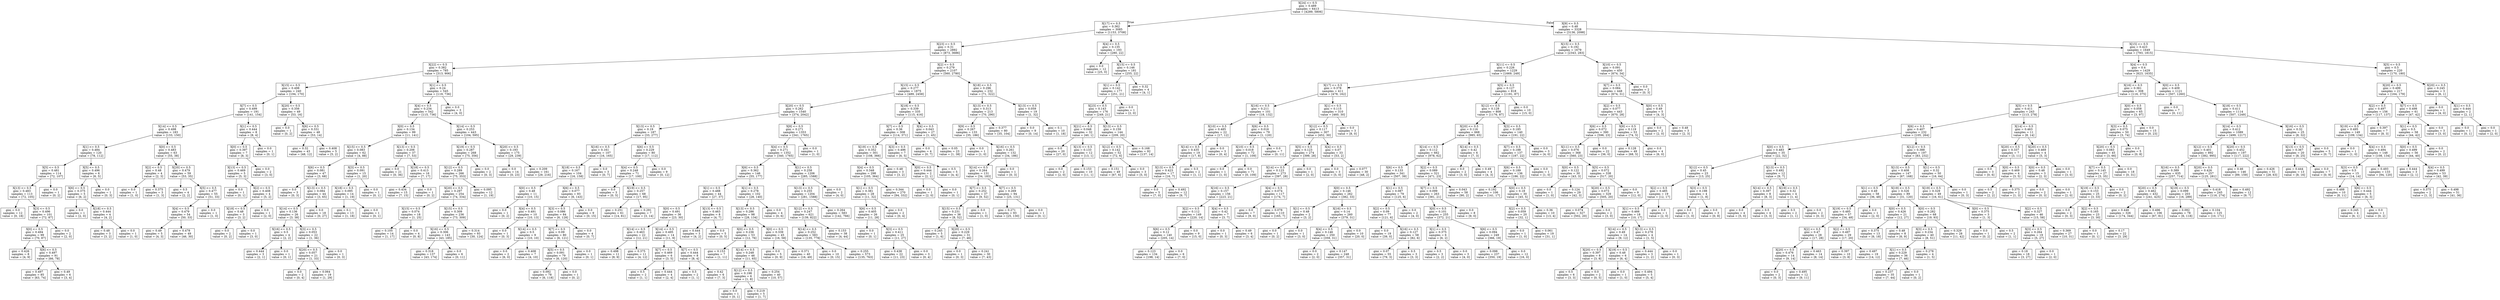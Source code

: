digraph Tree {
node [shape=box] ;
0 [label="X[24] <= 0.5\ngini = 0.489\nsamples = 6413\nvalue = [4289, 5806]"] ;
1 [label="X[17] <= 0.5\ngini = 0.362\nsamples = 3085\nvalue = [1153, 3708]"] ;
0 -> 1 [labeldistance=2.5, labelangle=45, headlabel="True"] ;
2 [label="X[23] <= 0.5\ngini = 0.31\nsamples = 2892\nvalue = [873, 3686]"] ;
1 -> 2 ;
3 [label="X[22] <= 0.5\ngini = 0.382\nsamples = 785\nvalue = [313, 906]"] ;
2 -> 3 ;
4 [label="X[15] <= 0.5\ngini = 0.498\nsamples = 240\nvalue = [194, 170]"] ;
3 -> 4 ;
5 [label="X[7] <= 0.5\ngini = 0.499\nsamples = 191\nvalue = [141, 154]"] ;
4 -> 5 ;
6 [label="X[14] <= 0.5\ngini = 0.498\nsamples = 183\nvalue = [133, 150]"] ;
5 -> 6 ;
7 [label="X[1] <= 0.5\ngini = 0.484\nsamples = 120\nvalue = [78, 112]"] ;
6 -> 7 ;
8 [label="X[5] <= 0.5\ngini = 0.481\nsamples = 114\nvalue = [72, 107]"] ;
7 -> 8 ;
9 [label="X[13] <= 0.5\ngini = 0.483\nsamples = 113\nvalue = [72, 105]"] ;
8 -> 9 ;
10 [label="gini = 0.0\nsamples = 12\nvalue = [0, 18]"] ;
9 -> 10 ;
11 [label="X[3] <= 0.5\ngini = 0.496\nsamples = 101\nvalue = [72, 87]"] ;
9 -> 11 ;
12 [label="X[0] <= 0.5\ngini = 0.494\nsamples = 99\nvalue = [70, 87]"] ;
11 -> 12 ;
13 [label="gini = 0.426\nsamples = 8\nvalue = [4, 9]"] ;
12 -> 13 ;
14 [label="X[6] <= 0.5\ngini = 0.497\nsamples = 91\nvalue = [66, 78]"] ;
12 -> 14 ;
15 [label="gini = 0.497\nsamples = 85\nvalue = [63, 74]"] ;
14 -> 15 ;
16 [label="gini = 0.49\nsamples = 6\nvalue = [3, 4]"] ;
14 -> 16 ;
17 [label="gini = 0.0\nsamples = 2\nvalue = [2, 0]"] ;
11 -> 17 ;
18 [label="gini = 0.0\nsamples = 1\nvalue = [0, 2]"] ;
8 -> 18 ;
19 [label="X[5] <= 0.5\ngini = 0.496\nsamples = 6\nvalue = [6, 5]"] ;
7 -> 19 ;
20 [label="X[6] <= 0.5\ngini = 0.375\nsamples = 5\nvalue = [6, 2]"] ;
19 -> 20 ;
21 [label="gini = 0.0\nsamples = 1\nvalue = [2, 0]"] ;
20 -> 21 ;
22 [label="X[18] <= 0.5\ngini = 0.444\nsamples = 4\nvalue = [4, 2]"] ;
20 -> 22 ;
23 [label="gini = 0.48\nsamples = 3\nvalue = [3, 2]"] ;
22 -> 23 ;
24 [label="gini = 0.0\nsamples = 1\nvalue = [1, 0]"] ;
22 -> 24 ;
25 [label="gini = 0.0\nsamples = 1\nvalue = [0, 3]"] ;
19 -> 25 ;
26 [label="X[0] <= 0.5\ngini = 0.483\nsamples = 63\nvalue = [55, 38]"] ;
6 -> 26 ;
27 [label="X[2] <= 0.5\ngini = 0.48\nsamples = 4\nvalue = [2, 3]"] ;
26 -> 27 ;
28 [label="gini = 0.0\nsamples = 1\nvalue = [1, 0]"] ;
27 -> 28 ;
29 [label="gini = 0.375\nsamples = 3\nvalue = [1, 3]"] ;
27 -> 29 ;
30 [label="X[20] <= 0.5\ngini = 0.479\nsamples = 59\nvalue = [53, 35]"] ;
26 -> 30 ;
31 [label="gini = 0.5\nsamples = 4\nvalue = [2, 2]"] ;
30 -> 31 ;
32 [label="X[5] <= 0.5\ngini = 0.477\nsamples = 55\nvalue = [51, 33]"] ;
30 -> 32 ;
33 [label="X[4] <= 0.5\ngini = 0.479\nsamples = 54\nvalue = [50, 33]"] ;
32 -> 33 ;
34 [label="gini = 0.49\nsamples = 5\nvalue = [4, 3]"] ;
33 -> 34 ;
35 [label="gini = 0.478\nsamples = 49\nvalue = [46, 30]"] ;
33 -> 35 ;
36 [label="gini = 0.0\nsamples = 1\nvalue = [1, 0]"] ;
32 -> 36 ;
37 [label="X[1] <= 0.5\ngini = 0.444\nsamples = 8\nvalue = [8, 4]"] ;
5 -> 37 ;
38 [label="X[0] <= 0.5\ngini = 0.397\nsamples = 7\nvalue = [8, 3]"] ;
37 -> 38 ;
39 [label="X[13] <= 0.5\ngini = 0.469\nsamples = 5\nvalue = [5, 3]"] ;
38 -> 39 ;
40 [label="gini = 0.0\nsamples = 1\nvalue = [0, 1]"] ;
39 -> 40 ;
41 [label="X[2] <= 0.5\ngini = 0.408\nsamples = 4\nvalue = [5, 2]"] ;
39 -> 41 ;
42 [label="X[18] <= 0.5\ngini = 0.48\nsamples = 3\nvalue = [3, 2]"] ;
41 -> 42 ;
43 [label="gini = 0.0\nsamples = 2\nvalue = [0, 2]"] ;
42 -> 43 ;
44 [label="gini = 0.0\nsamples = 1\nvalue = [3, 0]"] ;
42 -> 44 ;
45 [label="gini = 0.0\nsamples = 1\nvalue = [2, 0]"] ;
41 -> 45 ;
46 [label="gini = 0.0\nsamples = 2\nvalue = [3, 0]"] ;
38 -> 46 ;
47 [label="gini = 0.0\nsamples = 1\nvalue = [0, 1]"] ;
37 -> 47 ;
48 [label="X[20] <= 0.5\ngini = 0.356\nsamples = 49\nvalue = [53, 16]"] ;
4 -> 48 ;
49 [label="gini = 0.0\nsamples = 1\nvalue = [0, 2]"] ;
48 -> 49 ;
50 [label="X[6] <= 0.5\ngini = 0.331\nsamples = 48\nvalue = [53, 14]"] ;
48 -> 50 ;
51 [label="gini = 0.32\nsamples = 43\nvalue = [48, 12]"] ;
50 -> 51 ;
52 [label="gini = 0.408\nsamples = 5\nvalue = [5, 2]"] ;
50 -> 52 ;
53 [label="X[1] <= 0.5\ngini = 0.24\nsamples = 545\nvalue = [119, 736]"] ;
3 -> 53 ;
54 [label="X[4] <= 0.5\ngini = 0.234\nsamples = 542\nvalue = [115, 736]"] ;
53 -> 54 ;
55 [label="X[0] <= 0.5\ngini = 0.134\nsamples = 99\nvalue = [11, 141]"] ;
54 -> 55 ;
56 [label="X[15] <= 0.5\ngini = 0.083\nsamples = 62\nvalue = [4, 88]"] ;
55 -> 56 ;
57 [label="X[6] <= 0.5\ngini = 0.081\nsamples = 47\nvalue = [3, 68]"] ;
56 -> 57 ;
58 [label="gini = 0.0\nsamples = 3\nvalue = [0, 3]"] ;
57 -> 58 ;
59 [label="X[13] <= 0.5\ngini = 0.084\nsamples = 44\nvalue = [3, 65]"] ;
57 -> 59 ;
60 [label="X[14] <= 0.5\ngini = 0.136\nsamples = 26\nvalue = [3, 38]"] ;
59 -> 60 ;
61 [label="X[16] <= 0.5\ngini = 0.5\nsamples = 4\nvalue = [2, 2]"] ;
60 -> 61 ;
62 [label="gini = 0.444\nsamples = 3\nvalue = [2, 1]"] ;
61 -> 62 ;
63 [label="gini = 0.0\nsamples = 1\nvalue = [0, 1]"] ;
61 -> 63 ;
64 [label="X[3] <= 0.5\ngini = 0.053\nsamples = 22\nvalue = [1, 36]"] ;
60 -> 64 ;
65 [label="X[20] <= 0.5\ngini = 0.057\nsamples = 21\nvalue = [1, 33]"] ;
64 -> 65 ;
66 [label="gini = 0.0\nsamples = 2\nvalue = [0, 4]"] ;
65 -> 66 ;
67 [label="gini = 0.064\nsamples = 19\nvalue = [1, 29]"] ;
65 -> 67 ;
68 [label="gini = 0.0\nsamples = 1\nvalue = [0, 3]"] ;
64 -> 68 ;
69 [label="gini = 0.0\nsamples = 18\nvalue = [0, 27]"] ;
59 -> 69 ;
70 [label="X[3] <= 0.5\ngini = 0.091\nsamples = 15\nvalue = [1, 20]"] ;
56 -> 70 ;
71 [label="X[18] <= 0.5\ngini = 0.095\nsamples = 14\nvalue = [1, 19]"] ;
70 -> 71 ;
72 [label="gini = 0.1\nsamples = 13\nvalue = [1, 18]"] ;
71 -> 72 ;
73 [label="gini = 0.0\nsamples = 1\nvalue = [0, 1]"] ;
71 -> 73 ;
74 [label="gini = 0.0\nsamples = 1\nvalue = [0, 1]"] ;
70 -> 74 ;
75 [label="X[13] <= 0.5\ngini = 0.206\nsamples = 37\nvalue = [7, 53]"] ;
55 -> 75 ;
76 [label="gini = 0.0\nsamples = 21\nvalue = [0, 36]"] ;
75 -> 76 ;
77 [label="X[18] <= 0.5\ngini = 0.413\nsamples = 16\nvalue = [7, 17]"] ;
75 -> 77 ;
78 [label="gini = 0.434\nsamples = 15\nvalue = [7, 15]"] ;
77 -> 78 ;
79 [label="gini = 0.0\nsamples = 1\nvalue = [0, 2]"] ;
77 -> 79 ;
80 [label="X[14] <= 0.5\ngini = 0.253\nsamples = 443\nvalue = [104, 595]"] ;
54 -> 80 ;
81 [label="X[19] <= 0.5\ngini = 0.287\nsamples = 268\nvalue = [75, 356]"] ;
80 -> 81 ;
82 [label="X[12] <= 0.5\ngini = 0.289\nsamples = 266\nvalue = [75, 353]"] ;
81 -> 82 ;
83 [label="X[20] <= 0.5\ngini = 0.297\nsamples = 254\nvalue = [74, 334]"] ;
82 -> 83 ;
84 [label="X[15] <= 0.5\ngini = 0.074\nsamples = 18\nvalue = [1, 25]"] ;
83 -> 84 ;
85 [label="gini = 0.105\nsamples = 14\nvalue = [1, 17]"] ;
84 -> 85 ;
86 [label="gini = 0.0\nsamples = 4\nvalue = [0, 8]"] ;
84 -> 86 ;
87 [label="X[15] <= 0.5\ngini = 0.309\nsamples = 236\nvalue = [73, 309]"] ;
83 -> 87 ;
88 [label="X[16] <= 0.5\ngini = 0.306\nsamples = 143\nvalue = [43, 185]"] ;
87 -> 88 ;
89 [label="gini = 0.318\nsamples = 137\nvalue = [43, 174]"] ;
88 -> 89 ;
90 [label="gini = 0.0\nsamples = 6\nvalue = [0, 11]"] ;
88 -> 90 ;
91 [label="gini = 0.314\nsamples = 93\nvalue = [30, 124]"] ;
87 -> 91 ;
92 [label="gini = 0.095\nsamples = 12\nvalue = [1, 19]"] ;
82 -> 92 ;
93 [label="gini = 0.0\nsamples = 2\nvalue = [0, 3]"] ;
81 -> 93 ;
94 [label="X[20] <= 0.5\ngini = 0.193\nsamples = 175\nvalue = [29, 239]"] ;
80 -> 94 ;
95 [label="gini = 0.0\nsamples = 14\nvalue = [0, 23]"] ;
94 -> 95 ;
96 [label="gini = 0.209\nsamples = 161\nvalue = [29, 216]"] ;
94 -> 96 ;
97 [label="gini = 0.0\nsamples = 3\nvalue = [4, 0]"] ;
53 -> 97 ;
98 [label="X[2] <= 0.5\ngini = 0.279\nsamples = 2107\nvalue = [560, 2780]"] ;
2 -> 98 ;
99 [label="X[15] <= 0.5\ngini = 0.277\nsamples = 1875\nvalue = [489, 2458]"] ;
98 -> 99 ;
100 [label="X[20] <= 0.5\ngini = 0.262\nsamples = 1540\nvalue = [374, 2042]"] ;
99 -> 100 ;
101 [label="X[13] <= 0.5\ngini = 0.19\nsamples = 187\nvalue = [33, 277]"] ;
100 -> 101 ;
102 [label="X[16] <= 0.5\ngini = 0.161\nsamples = 107\nvalue = [16, 165]"] ;
101 -> 102 ;
103 [label="X[18] <= 0.5\ngini = 0.167\nsamples = 104\nvalue = [16, 158]"] ;
102 -> 103 ;
104 [label="X[0] <= 0.5\ngini = 0.48\nsamples = 11\nvalue = [10, 15]"] ;
103 -> 104 ;
105 [label="gini = 0.0\nsamples = 1\nvalue = [0, 2]"] ;
104 -> 105 ;
106 [label="X[4] <= 0.5\ngini = 0.491\nsamples = 10\nvalue = [10, 13]"] ;
104 -> 106 ;
107 [label="gini = 0.0\nsamples = 1\nvalue = [0, 3]"] ;
106 -> 107 ;
108 [label="X[14] <= 0.5\ngini = 0.5\nsamples = 9\nvalue = [10, 10]"] ;
106 -> 108 ;
109 [label="gini = 0.0\nsamples = 2\nvalue = [6, 0]"] ;
108 -> 109 ;
110 [label="gini = 0.408\nsamples = 7\nvalue = [4, 10]"] ;
108 -> 110 ;
111 [label="X[6] <= 0.5\ngini = 0.077\nsamples = 93\nvalue = [6, 143]"] ;
103 -> 111 ;
112 [label="X[3] <= 0.5\ngini = 0.086\nsamples = 84\nvalue = [6, 128]"] ;
111 -> 112 ;
113 [label="X[7] <= 0.5\ngini = 0.09\nsamples = 80\nvalue = [6, 121]"] ;
112 -> 113 ;
114 [label="X[5] <= 0.5\ngini = 0.091\nsamples = 79\nvalue = [6, 120]"] ;
113 -> 114 ;
115 [label="gini = 0.092\nsamples = 78\nvalue = [6, 118]"] ;
114 -> 115 ;
116 [label="gini = 0.0\nsamples = 1\nvalue = [0, 2]"] ;
114 -> 116 ;
117 [label="gini = 0.0\nsamples = 1\nvalue = [0, 1]"] ;
113 -> 117 ;
118 [label="gini = 0.0\nsamples = 4\nvalue = [0, 7]"] ;
112 -> 118 ;
119 [label="gini = 0.0\nsamples = 9\nvalue = [0, 15]"] ;
111 -> 119 ;
120 [label="gini = 0.0\nsamples = 3\nvalue = [0, 7]"] ;
102 -> 120 ;
121 [label="X[6] <= 0.5\ngini = 0.229\nsamples = 80\nvalue = [17, 112]"] ;
101 -> 121 ;
122 [label="X[4] <= 0.5\ngini = 0.248\nsamples = 71\nvalue = [17, 100]"] ;
121 -> 122 ;
123 [label="gini = 0.0\nsamples = 3\nvalue = [0, 5]"] ;
122 -> 123 ;
124 [label="X[19] <= 0.5\ngini = 0.257\nsamples = 68\nvalue = [17, 95]"] ;
122 -> 124 ;
125 [label="gini = 0.251\nsamples = 61\nvalue = [14, 81]"] ;
124 -> 125 ;
126 [label="gini = 0.291\nsamples = 7\nvalue = [3, 14]"] ;
124 -> 126 ;
127 [label="gini = 0.0\nsamples = 9\nvalue = [0, 12]"] ;
121 -> 127 ;
128 [label="X[8] <= 0.5\ngini = 0.271\nsamples = 1353\nvalue = [341, 1765]"] ;
100 -> 128 ;
129 [label="X[4] <= 0.5\ngini = 0.271\nsamples = 1352\nvalue = [340, 1765]"] ;
128 -> 129 ;
130 [label="X[6] <= 0.5\ngini = 0.362\nsamples = 146\nvalue = [55, 177]"] ;
129 -> 130 ;
131 [label="X[1] <= 0.5\ngini = 0.488\nsamples = 44\nvalue = [27, 37]"] ;
130 -> 131 ;
132 [label="X[0] <= 0.5\ngini = 0.491\nsamples = 36\nvalue = [23, 30]"] ;
131 -> 132 ;
133 [label="X[14] <= 0.5\ngini = 0.463\nsamples = 22\nvalue = [12, 21]"] ;
132 -> 133 ;
134 [label="gini = 0.498\nsamples = 11\nvalue = [8, 9]"] ;
133 -> 134 ;
135 [label="gini = 0.375\nsamples = 11\nvalue = [4, 12]"] ;
133 -> 135 ;
136 [label="X[14] <= 0.5\ngini = 0.495\nsamples = 14\nvalue = [11, 9]"] ;
132 -> 136 ;
137 [label="X[7] <= 0.5\ngini = 0.469\nsamples = 6\nvalue = [3, 5]"] ;
136 -> 137 ;
138 [label="gini = 0.5\nsamples = 2\nvalue = [1, 1]"] ;
137 -> 138 ;
139 [label="gini = 0.444\nsamples = 4\nvalue = [2, 4]"] ;
137 -> 139 ;
140 [label="X[7] <= 0.5\ngini = 0.444\nsamples = 8\nvalue = [8, 4]"] ;
136 -> 140 ;
141 [label="gini = 0.5\nsamples = 2\nvalue = [1, 1]"] ;
140 -> 141 ;
142 [label="gini = 0.42\nsamples = 6\nvalue = [7, 3]"] ;
140 -> 142 ;
143 [label="X[13] <= 0.5\ngini = 0.463\nsamples = 8\nvalue = [4, 7]"] ;
131 -> 143 ;
144 [label="gini = 0.444\nsamples = 3\nvalue = [4, 2]"] ;
143 -> 144 ;
145 [label="gini = 0.0\nsamples = 5\nvalue = [0, 5]"] ;
143 -> 145 ;
146 [label="X[1] <= 0.5\ngini = 0.278\nsamples = 102\nvalue = [28, 140]"] ;
130 -> 146 ;
147 [label="X[13] <= 0.5\ngini = 0.286\nsamples = 98\nvalue = [28, 134]"] ;
146 -> 147 ;
148 [label="X[0] <= 0.5\ngini = 0.236\nsamples = 53\nvalue = [12, 76]"] ;
147 -> 148 ;
149 [label="gini = 0.153\nsamples = 7\nvalue = [1, 11]"] ;
148 -> 149 ;
150 [label="X[14] <= 0.5\ngini = 0.248\nsamples = 46\nvalue = [11, 65]"] ;
148 -> 150 ;
151 [label="X[12] <= 0.5\ngini = 0.198\nsamples = 6\nvalue = [1, 8]"] ;
150 -> 151 ;
152 [label="gini = 0.0\nsamples = 1\nvalue = [0, 1]"] ;
151 -> 152 ;
153 [label="gini = 0.219\nsamples = 5\nvalue = [1, 7]"] ;
151 -> 153 ;
154 [label="gini = 0.254\nsamples = 40\nvalue = [10, 57]"] ;
150 -> 154 ;
155 [label="X[0] <= 0.5\ngini = 0.339\nsamples = 45\nvalue = [16, 58]"] ;
147 -> 155 ;
156 [label="gini = 0.0\nsamples = 5\nvalue = [0, 9]"] ;
155 -> 156 ;
157 [label="gini = 0.371\nsamples = 40\nvalue = [16, 49]"] ;
155 -> 157 ;
158 [label="gini = 0.0\nsamples = 4\nvalue = [0, 6]"] ;
146 -> 158 ;
159 [label="X[1] <= 0.5\ngini = 0.258\nsamples = 1206\nvalue = [285, 1588]"] ;
129 -> 159 ;
160 [label="X[13] <= 0.5\ngini = 0.255\nsamples = 1204\nvalue = [281, 1588]"] ;
159 -> 160 ;
161 [label="X[12] <= 0.5\ngini = 0.247\nsamples = 621\nvalue = [139, 822]"] ;
160 -> 161 ;
162 [label="X[14] <= 0.5\ngini = 0.252\nsamples = 583\nvalue = [135, 778]"] ;
161 -> 162 ;
163 [label="gini = 0.0\nsamples = 10\nvalue = [0, 15]"] ;
162 -> 163 ;
164 [label="gini = 0.255\nsamples = 573\nvalue = [135, 763]"] ;
162 -> 164 ;
165 [label="gini = 0.153\nsamples = 38\nvalue = [4, 44]"] ;
161 -> 165 ;
166 [label="gini = 0.264\nsamples = 583\nvalue = [142, 766]"] ;
160 -> 166 ;
167 [label="gini = 0.0\nsamples = 2\nvalue = [4, 0]"] ;
159 -> 167 ;
168 [label="gini = 0.0\nsamples = 1\nvalue = [1, 0]"] ;
128 -> 168 ;
169 [label="X[18] <= 0.5\ngini = 0.339\nsamples = 335\nvalue = [115, 416]"] ;
99 -> 169 ;
170 [label="X[7] <= 0.5\ngini = 0.36\nsamples = 308\nvalue = [114, 371]"] ;
169 -> 170 ;
171 [label="X[19] <= 0.5\ngini = 0.352\nsamples = 301\nvalue = [108, 366]"] ;
170 -> 171 ;
172 [label="X[4] <= 0.5\ngini = 0.348\nsamples = 298\nvalue = [105, 364]"] ;
171 -> 172 ;
173 [label="X[1] <= 0.5\ngini = 0.381\nsamples = 28\nvalue = [11, 32]"] ;
172 -> 173 ;
174 [label="X[6] <= 0.5\ngini = 0.405\nsamples = 26\nvalue = [11, 28]"] ;
173 -> 174 ;
175 [label="gini = 0.0\nsamples = 1\nvalue = [0, 1]"] ;
174 -> 175 ;
176 [label="X[3] <= 0.5\ngini = 0.411\nsamples = 25\nvalue = [11, 27]"] ;
174 -> 176 ;
177 [label="gini = 0.438\nsamples = 22\nvalue = [11, 23]"] ;
176 -> 177 ;
178 [label="gini = 0.0\nsamples = 3\nvalue = [0, 4]"] ;
176 -> 178 ;
179 [label="gini = 0.0\nsamples = 2\nvalue = [0, 4]"] ;
173 -> 179 ;
180 [label="gini = 0.344\nsamples = 270\nvalue = [94, 332]"] ;
172 -> 180 ;
181 [label="gini = 0.48\nsamples = 3\nvalue = [3, 2]"] ;
171 -> 181 ;
182 [label="X[3] <= 0.5\ngini = 0.496\nsamples = 7\nvalue = [6, 5]"] ;
170 -> 182 ;
183 [label="X[0] <= 0.5\ngini = 0.444\nsamples = 2\nvalue = [2, 1]"] ;
182 -> 183 ;
184 [label="gini = 0.0\nsamples = 1\nvalue = [2, 0]"] ;
183 -> 184 ;
185 [label="gini = 0.0\nsamples = 1\nvalue = [0, 1]"] ;
183 -> 185 ;
186 [label="gini = 0.5\nsamples = 5\nvalue = [4, 4]"] ;
182 -> 186 ;
187 [label="X[4] <= 0.5\ngini = 0.043\nsamples = 27\nvalue = [1, 45]"] ;
169 -> 187 ;
188 [label="gini = 0.0\nsamples = 4\nvalue = [0, 7]"] ;
187 -> 188 ;
189 [label="gini = 0.05\nsamples = 23\nvalue = [1, 38]"] ;
187 -> 189 ;
190 [label="X[18] <= 0.5\ngini = 0.296\nsamples = 232\nvalue = [71, 322]"] ;
98 -> 190 ;
191 [label="X[13] <= 0.5\ngini = 0.313\nsamples = 213\nvalue = [70, 290]"] ;
190 -> 191 ;
192 [label="X[9] <= 0.5\ngini = 0.267\nsamples = 133\nvalue = [35, 186]"] ;
191 -> 192 ;
193 [label="gini = 0.0\nsamples = 1\nvalue = [1, 0]"] ;
192 -> 193 ;
194 [label="X[16] <= 0.5\ngini = 0.261\nsamples = 132\nvalue = [34, 186]"] ;
192 -> 194 ;
195 [label="X[14] <= 0.5\ngini = 0.264\nsamples = 131\nvalue = [34, 183]"] ;
194 -> 195 ;
196 [label="X[7] <= 0.5\ngini = 0.252\nsamples = 37\nvalue = [9, 52]"] ;
195 -> 196 ;
197 [label="X[15] <= 0.5\ngini = 0.231\nsamples = 36\nvalue = [8, 52]"] ;
196 -> 197 ;
198 [label="gini = 0.245\nsamples = 5\nvalue = [1, 6]"] ;
197 -> 198 ;
199 [label="X[20] <= 0.5\ngini = 0.229\nsamples = 31\nvalue = [7, 46]"] ;
197 -> 199 ;
200 [label="gini = 0.0\nsamples = 1\nvalue = [0, 3]"] ;
199 -> 200 ;
201 [label="gini = 0.241\nsamples = 30\nvalue = [7, 43]"] ;
199 -> 201 ;
202 [label="gini = 0.0\nsamples = 1\nvalue = [1, 0]"] ;
196 -> 202 ;
203 [label="X[7] <= 0.5\ngini = 0.269\nsamples = 94\nvalue = [25, 131]"] ;
195 -> 203 ;
204 [label="gini = 0.271\nsamples = 93\nvalue = [25, 130]"] ;
203 -> 204 ;
205 [label="gini = 0.0\nsamples = 1\nvalue = [0, 1]"] ;
203 -> 205 ;
206 [label="gini = 0.0\nsamples = 1\nvalue = [0, 3]"] ;
194 -> 206 ;
207 [label="gini = 0.377\nsamples = 80\nvalue = [35, 104]"] ;
191 -> 207 ;
208 [label="X[13] <= 0.5\ngini = 0.059\nsamples = 19\nvalue = [1, 32]"] ;
190 -> 208 ;
209 [label="gini = 0.0\nsamples = 9\nvalue = [0, 14]"] ;
208 -> 209 ;
210 [label="gini = 0.1\nsamples = 10\nvalue = [1, 18]"] ;
208 -> 210 ;
211 [label="X[4] <= 0.5\ngini = 0.135\nsamples = 193\nvalue = [280, 22]"] ;
1 -> 211 ;
212 [label="gini = 0.0\nsamples = 12\nvalue = [25, 0]"] ;
211 -> 212 ;
213 [label="X[15] <= 0.5\ngini = 0.146\nsamples = 181\nvalue = [255, 22]"] ;
211 -> 213 ;
214 [label="X[1] <= 0.5\ngini = 0.142\nsamples = 177\nvalue = [251, 21]"] ;
213 -> 214 ;
215 [label="X[23] <= 0.5\ngini = 0.143\nsamples = 176\nvalue = [249, 21]"] ;
214 -> 215 ;
216 [label="X[21] <= 0.5\ngini = 0.048\nsamples = 32\nvalue = [40, 1]"] ;
215 -> 216 ;
217 [label="gini = 0.0\nsamples = 20\nvalue = [27, 0]"] ;
216 -> 217 ;
218 [label="X[13] <= 0.5\ngini = 0.133\nsamples = 12\nvalue = [13, 1]"] ;
216 -> 218 ;
219 [label="gini = 0.0\nsamples = 2\nvalue = [2, 0]"] ;
218 -> 219 ;
220 [label="gini = 0.153\nsamples = 10\nvalue = [11, 1]"] ;
218 -> 220 ;
221 [label="X[13] <= 0.5\ngini = 0.159\nsamples = 144\nvalue = [209, 20]"] ;
215 -> 221 ;
222 [label="X[12] <= 0.5\ngini = 0.142\nsamples = 52\nvalue = [72, 6]"] ;
221 -> 222 ;
223 [label="gini = 0.151\nsamples = 49\nvalue = [67, 6]"] ;
222 -> 223 ;
224 [label="gini = 0.0\nsamples = 3\nvalue = [5, 0]"] ;
222 -> 224 ;
225 [label="gini = 0.168\nsamples = 92\nvalue = [137, 14]"] ;
221 -> 225 ;
226 [label="gini = 0.0\nsamples = 1\nvalue = [2, 0]"] ;
214 -> 226 ;
227 [label="gini = 0.32\nsamples = 4\nvalue = [4, 1]"] ;
213 -> 227 ;
228 [label="X[9] <= 0.5\ngini = 0.48\nsamples = 3328\nvalue = [3136, 2098]"] ;
0 -> 228 [labeldistance=2.5, labelangle=-45, headlabel="False"] ;
229 [label="X[15] <= 0.5\ngini = 0.192\nsamples = 1679\nvalue = [2343, 283]"] ;
228 -> 229 ;
230 [label="X[11] <= 0.5\ngini = 0.226\nsamples = 1229\nvalue = [1669, 249]"] ;
229 -> 230 ;
231 [label="X[17] <= 0.5\ngini = 0.378\nsamples = 411\nvalue = [478, 162]"] ;
230 -> 231 ;
232 [label="X[16] <= 0.5\ngini = 0.211\nsamples = 101\nvalue = [18, 132]"] ;
231 -> 232 ;
233 [label="X[10] <= 0.5\ngini = 0.485\nsamples = 22\nvalue = [17, 12]"] ;
232 -> 233 ;
234 [label="X[14] <= 0.5\ngini = 0.435\nsamples = 19\nvalue = [17, 8]"] ;
233 -> 234 ;
235 [label="X[13] <= 0.5\ngini = 0.423\nsamples = 17\nvalue = [16, 7]"] ;
234 -> 235 ;
236 [label="gini = 0.0\nsamples = 5\nvalue = [7, 0]"] ;
235 -> 236 ;
237 [label="gini = 0.492\nsamples = 12\nvalue = [9, 7]"] ;
235 -> 237 ;
238 [label="gini = 0.5\nsamples = 2\nvalue = [1, 1]"] ;
234 -> 238 ;
239 [label="gini = 0.0\nsamples = 3\nvalue = [0, 4]"] ;
233 -> 239 ;
240 [label="X[6] <= 0.5\ngini = 0.016\nsamples = 79\nvalue = [1, 120]"] ;
232 -> 240 ;
241 [label="X[10] <= 0.5\ngini = 0.018\nsamples = 72\nvalue = [1, 109]"] ;
240 -> 241 ;
242 [label="gini = 0.0\nsamples = 1\nvalue = [1, 0]"] ;
241 -> 242 ;
243 [label="gini = 0.0\nsamples = 71\nvalue = [0, 109]"] ;
241 -> 243 ;
244 [label="gini = 0.0\nsamples = 7\nvalue = [0, 11]"] ;
240 -> 244 ;
245 [label="X[1] <= 0.5\ngini = 0.115\nsamples = 310\nvalue = [460, 30]"] ;
231 -> 245 ;
246 [label="X[12] <= 0.5\ngini = 0.117\nsamples = 307\nvalue = [452, 30]"] ;
245 -> 246 ;
247 [label="X[5] <= 0.5\ngini = 0.123\nsamples = 274\nvalue = [399, 28]"] ;
246 -> 247 ;
248 [label="X[14] <= 0.5\ngini = 0.123\nsamples = 273\nvalue = [397, 28]"] ;
247 -> 248 ;
249 [label="X[16] <= 0.5\ngini = 0.157\nsamples = 156\nvalue = [223, 21]"] ;
248 -> 249 ;
250 [label="X[2] <= 0.5\ngini = 0.112\nsamples = 149\nvalue = [220, 14]"] ;
249 -> 250 ;
251 [label="X[6] <= 0.5\ngini = 0.12\nsamples = 140\nvalue = [205, 14]"] ;
250 -> 251 ;
252 [label="gini = 0.123\nsamples = 134\nvalue = [198, 14]"] ;
251 -> 252 ;
253 [label="gini = 0.0\nsamples = 6\nvalue = [7, 0]"] ;
251 -> 253 ;
254 [label="gini = 0.0\nsamples = 9\nvalue = [15, 0]"] ;
250 -> 254 ;
255 [label="X[4] <= 0.5\ngini = 0.42\nsamples = 7\nvalue = [3, 7]"] ;
249 -> 255 ;
256 [label="gini = 0.0\nsamples = 1\nvalue = [0, 3]"] ;
255 -> 256 ;
257 [label="gini = 0.49\nsamples = 6\nvalue = [3, 4]"] ;
255 -> 257 ;
258 [label="X[4] <= 0.5\ngini = 0.074\nsamples = 117\nvalue = [174, 7]"] ;
248 -> 258 ;
259 [label="gini = 0.0\nsamples = 7\nvalue = [9, 0]"] ;
258 -> 259 ;
260 [label="gini = 0.078\nsamples = 110\nvalue = [165, 7]"] ;
258 -> 260 ;
261 [label="gini = 0.0\nsamples = 1\nvalue = [2, 0]"] ;
247 -> 261 ;
262 [label="X[4] <= 0.5\ngini = 0.07\nsamples = 33\nvalue = [53, 2]"] ;
246 -> 262 ;
263 [label="gini = 0.0\nsamples = 3\nvalue = [5, 0]"] ;
262 -> 263 ;
264 [label="gini = 0.077\nsamples = 30\nvalue = [48, 2]"] ;
262 -> 264 ;
265 [label="gini = 0.0\nsamples = 3\nvalue = [8, 0]"] ;
245 -> 265 ;
266 [label="X[5] <= 0.5\ngini = 0.127\nsamples = 818\nvalue = [1191, 87]"] ;
230 -> 266 ;
267 [label="X[12] <= 0.5\ngini = 0.128\nsamples = 808\nvalue = [1176, 87]"] ;
266 -> 267 ;
268 [label="X[20] <= 0.5\ngini = 0.116\nsamples = 668\nvalue = [985, 65]"] ;
267 -> 268 ;
269 [label="X[14] <= 0.5\ngini = 0.112\nsamples = 662\nvalue = [978, 62]"] ;
268 -> 269 ;
270 [label="X[6] <= 0.5\ngini = 0.133\nsamples = 341\nvalue = [507, 39]"] ;
269 -> 270 ;
271 [label="X[0] <= 0.5\ngini = 0.146\nsamples = 262\nvalue = [382, 33]"] ;
270 -> 271 ;
272 [label="X[1] <= 0.5\ngini = 0.48\nsamples = 2\nvalue = [3, 2]"] ;
271 -> 272 ;
273 [label="gini = 0.0\nsamples = 1\nvalue = [0, 2]"] ;
272 -> 273 ;
274 [label="gini = 0.0\nsamples = 1\nvalue = [3, 0]"] ;
272 -> 274 ;
275 [label="X[16] <= 0.5\ngini = 0.14\nsamples = 260\nvalue = [379, 31]"] ;
271 -> 275 ;
276 [label="X[4] <= 0.5\ngini = 0.146\nsamples = 250\nvalue = [359, 31]"] ;
275 -> 276 ;
277 [label="gini = 0.0\nsamples = 2\nvalue = [2, 0]"] ;
276 -> 277 ;
278 [label="gini = 0.147\nsamples = 248\nvalue = [357, 31]"] ;
276 -> 278 ;
279 [label="gini = 0.0\nsamples = 10\nvalue = [20, 0]"] ;
275 -> 279 ;
280 [label="X[1] <= 0.5\ngini = 0.087\nsamples = 79\nvalue = [125, 6]"] ;
270 -> 280 ;
281 [label="X[2] <= 0.5\ngini = 0.09\nsamples = 77\nvalue = [121, 6]"] ;
280 -> 281 ;
282 [label="gini = 0.0\nsamples = 19\nvalue = [39, 0]"] ;
281 -> 282 ;
283 [label="X[16] <= 0.5\ngini = 0.127\nsamples = 58\nvalue = [82, 6]"] ;
281 -> 283 ;
284 [label="gini = 0.07\nsamples = 55\nvalue = [79, 3]"] ;
283 -> 284 ;
285 [label="gini = 0.5\nsamples = 3\nvalue = [3, 3]"] ;
283 -> 285 ;
286 [label="gini = 0.0\nsamples = 2\nvalue = [4, 0]"] ;
280 -> 286 ;
287 [label="X[2] <= 0.5\ngini = 0.089\nsamples = 321\nvalue = [471, 23]"] ;
269 -> 287 ;
288 [label="X[7] <= 0.5\ngini = 0.099\nsamples = 263\nvalue = [381, 21]"] ;
287 -> 288 ;
289 [label="X[0] <= 0.5\ngini = 0.101\nsamples = 255\nvalue = [372, 21]"] ;
288 -> 289 ;
290 [label="X[1] <= 0.5\ngini = 0.375\nsamples = 6\nvalue = [6, 2]"] ;
289 -> 290 ;
291 [label="gini = 0.5\nsamples = 3\nvalue = [2, 2]"] ;
290 -> 291 ;
292 [label="gini = 0.0\nsamples = 3\nvalue = [4, 0]"] ;
290 -> 292 ;
293 [label="X[6] <= 0.5\ngini = 0.094\nsamples = 249\nvalue = [366, 19]"] ;
289 -> 293 ;
294 [label="gini = 0.098\nsamples = 237\nvalue = [350, 19]"] ;
293 -> 294 ;
295 [label="gini = 0.0\nsamples = 12\nvalue = [16, 0]"] ;
293 -> 295 ;
296 [label="gini = 0.0\nsamples = 8\nvalue = [9, 0]"] ;
288 -> 296 ;
297 [label="gini = 0.043\nsamples = 58\nvalue = [90, 2]"] ;
287 -> 297 ;
298 [label="X[14] <= 0.5\ngini = 0.42\nsamples = 6\nvalue = [7, 3]"] ;
268 -> 298 ;
299 [label="gini = 0.0\nsamples = 2\nvalue = [3, 0]"] ;
298 -> 299 ;
300 [label="gini = 0.49\nsamples = 4\nvalue = [4, 3]"] ;
298 -> 300 ;
301 [label="X[3] <= 0.5\ngini = 0.185\nsamples = 140\nvalue = [191, 22]"] ;
267 -> 301 ;
302 [label="X[7] <= 0.5\ngini = 0.188\nsamples = 137\nvalue = [187, 22]"] ;
301 -> 302 ;
303 [label="X[6] <= 0.5\ngini = 0.189\nsamples = 136\nvalue = [186, 22]"] ;
302 -> 303 ;
304 [label="gini = 0.192\nsamples = 106\nvalue = [141, 17]"] ;
303 -> 304 ;
305 [label="X[0] <= 0.5\ngini = 0.18\nsamples = 30\nvalue = [45, 5]"] ;
303 -> 305 ;
306 [label="X[2] <= 0.5\ngini = 0.059\nsamples = 20\nvalue = [32, 1]"] ;
305 -> 306 ;
307 [label="gini = 0.0\nsamples = 1\nvalue = [1, 0]"] ;
306 -> 307 ;
308 [label="gini = 0.061\nsamples = 19\nvalue = [31, 1]"] ;
306 -> 308 ;
309 [label="gini = 0.36\nsamples = 10\nvalue = [13, 4]"] ;
305 -> 309 ;
310 [label="gini = 0.0\nsamples = 1\nvalue = [1, 0]"] ;
302 -> 310 ;
311 [label="gini = 0.0\nsamples = 3\nvalue = [4, 0]"] ;
301 -> 311 ;
312 [label="gini = 0.0\nsamples = 10\nvalue = [15, 0]"] ;
266 -> 312 ;
313 [label="X[10] <= 0.5\ngini = 0.091\nsamples = 450\nvalue = [674, 34]"] ;
229 -> 313 ;
314 [label="X[7] <= 0.5\ngini = 0.084\nsamples = 448\nvalue = [674, 31]"] ;
313 -> 314 ;
315 [label="X[2] <= 0.5\ngini = 0.077\nsamples = 443\nvalue = [670, 28]"] ;
314 -> 315 ;
316 [label="X[6] <= 0.5\ngini = 0.072\nsamples = 390\nvalue = [596, 23]"] ;
315 -> 316 ;
317 [label="X[11] <= 0.5\ngini = 0.076\nsamples = 368\nvalue = [560, 23]"] ;
316 -> 317 ;
318 [label="X[0] <= 0.5\ngini = 0.122\nsamples = 30\nvalue = [43, 3]"] ;
317 -> 318 ;
319 [label="gini = 0.0\nsamples = 1\nvalue = [1, 0]"] ;
318 -> 319 ;
320 [label="gini = 0.124\nsamples = 29\nvalue = [42, 3]"] ;
318 -> 320 ;
321 [label="X[5] <= 0.5\ngini = 0.072\nsamples = 338\nvalue = [517, 20]"] ;
317 -> 321 ;
322 [label="X[20] <= 0.5\ngini = 0.073\nsamples = 329\nvalue = [505, 20]"] ;
321 -> 322 ;
323 [label="gini = 0.074\nsamples = 327\nvalue = [502, 20]"] ;
322 -> 323 ;
324 [label="gini = 0.0\nsamples = 2\nvalue = [3, 0]"] ;
322 -> 324 ;
325 [label="gini = 0.0\nsamples = 9\nvalue = [12, 0]"] ;
321 -> 325 ;
326 [label="gini = 0.0\nsamples = 22\nvalue = [36, 0]"] ;
316 -> 326 ;
327 [label="X[8] <= 0.5\ngini = 0.119\nsamples = 53\nvalue = [74, 5]"] ;
315 -> 327 ;
328 [label="gini = 0.128\nsamples = 49\nvalue = [68, 5]"] ;
327 -> 328 ;
329 [label="gini = 0.0\nsamples = 4\nvalue = [6, 0]"] ;
327 -> 329 ;
330 [label="X[0] <= 0.5\ngini = 0.49\nsamples = 5\nvalue = [4, 3]"] ;
314 -> 330 ;
331 [label="gini = 0.0\nsamples = 2\nvalue = [2, 0]"] ;
330 -> 331 ;
332 [label="gini = 0.48\nsamples = 3\nvalue = [2, 3]"] ;
330 -> 332 ;
333 [label="gini = 0.0\nsamples = 2\nvalue = [0, 3]"] ;
313 -> 333 ;
334 [label="X[15] <= 0.5\ngini = 0.423\nsamples = 1649\nvalue = [793, 1815]"] ;
228 -> 334 ;
335 [label="X[4] <= 0.5\ngini = 0.4\nsamples = 1429\nvalue = [623, 1635]"] ;
334 -> 335 ;
336 [label="X[16] <= 0.5\ngini = 0.361\nsamples = 308\nvalue = [116, 375]"] ;
335 -> 336 ;
337 [label="X[5] <= 0.5\ngini = 0.411\nsamples = 243\nvalue = [113, 278]"] ;
336 -> 337 ;
338 [label="X[6] <= 0.5\ngini = 0.407\nsamples = 232\nvalue = [105, 264]"] ;
337 -> 338 ;
339 [label="X[0] <= 0.5\ngini = 0.483\nsamples = 35\nvalue = [22, 32]"] ;
338 -> 339 ;
340 [label="X[12] <= 0.5\ngini = 0.45\nsamples = 23\nvalue = [13, 25]"] ;
339 -> 340 ;
341 [label="X[2] <= 0.5\ngini = 0.485\nsamples = 19\nvalue = [12, 17]"] ;
340 -> 341 ;
342 [label="X[1] <= 0.5\ngini = 0.466\nsamples = 18\nvalue = [10, 17]"] ;
341 -> 342 ;
343 [label="X[14] <= 0.5\ngini = 0.49\nsamples = 14\nvalue = [9, 12]"] ;
342 -> 343 ;
344 [label="X[20] <= 0.5\ngini = 0.397\nsamples = 8\nvalue = [3, 8]"] ;
343 -> 344 ;
345 [label="gini = 0.5\nsamples = 6\nvalue = [3, 3]"] ;
344 -> 345 ;
346 [label="gini = 0.0\nsamples = 2\nvalue = [0, 5]"] ;
344 -> 346 ;
347 [label="X[19] <= 0.5\ngini = 0.48\nsamples = 6\nvalue = [6, 4]"] ;
343 -> 347 ;
348 [label="gini = 0.0\nsamples = 1\nvalue = [1, 0]"] ;
347 -> 348 ;
349 [label="gini = 0.494\nsamples = 5\nvalue = [5, 4]"] ;
347 -> 349 ;
350 [label="X[13] <= 0.5\ngini = 0.278\nsamples = 4\nvalue = [1, 5]"] ;
342 -> 350 ;
351 [label="gini = 0.444\nsamples = 3\nvalue = [1, 2]"] ;
350 -> 351 ;
352 [label="gini = 0.0\nsamples = 1\nvalue = [0, 3]"] ;
350 -> 352 ;
353 [label="gini = 0.0\nsamples = 1\nvalue = [2, 0]"] ;
341 -> 353 ;
354 [label="X[3] <= 0.5\ngini = 0.198\nsamples = 4\nvalue = [1, 8]"] ;
340 -> 354 ;
355 [label="gini = 0.0\nsamples = 1\nvalue = [1, 0]"] ;
354 -> 355 ;
356 [label="gini = 0.0\nsamples = 3\nvalue = [0, 8]"] ;
354 -> 356 ;
357 [label="X[13] <= 0.5\ngini = 0.492\nsamples = 12\nvalue = [9, 7]"] ;
339 -> 357 ;
358 [label="X[14] <= 0.5\ngini = 0.397\nsamples = 8\nvalue = [8, 3]"] ;
357 -> 358 ;
359 [label="gini = 0.0\nsamples = 4\nvalue = [5, 0]"] ;
358 -> 359 ;
360 [label="gini = 0.5\nsamples = 4\nvalue = [3, 3]"] ;
358 -> 360 ;
361 [label="X[19] <= 0.5\ngini = 0.32\nsamples = 4\nvalue = [1, 4]"] ;
357 -> 361 ;
362 [label="gini = 0.5\nsamples = 2\nvalue = [1, 1]"] ;
361 -> 362 ;
363 [label="gini = 0.0\nsamples = 2\nvalue = [0, 3]"] ;
361 -> 363 ;
364 [label="X[12] <= 0.5\ngini = 0.388\nsamples = 197\nvalue = [83, 232]"] ;
338 -> 364 ;
365 [label="X[13] <= 0.5\ngini = 0.408\nsamples = 147\nvalue = [67, 168]"] ;
364 -> 365 ;
366 [label="X[1] <= 0.5\ngini = 0.49\nsamples = 58\nvalue = [36, 48]"] ;
365 -> 366 ;
367 [label="X[19] <= 0.5\ngini = 0.485\nsamples = 57\nvalue = [34, 48]"] ;
366 -> 367 ;
368 [label="X[2] <= 0.5\ngini = 0.47\nsamples = 28\nvalue = [17, 28]"] ;
367 -> 368 ;
369 [label="X[20] <= 0.5\ngini = 0.476\nsamples = 14\nvalue = [9, 14]"] ;
368 -> 369 ;
370 [label="gini = 0.0\nsamples = 2\nvalue = [0, 3]"] ;
369 -> 370 ;
371 [label="gini = 0.495\nsamples = 12\nvalue = [9, 11]"] ;
369 -> 371 ;
372 [label="gini = 0.463\nsamples = 14\nvalue = [8, 14]"] ;
368 -> 372 ;
373 [label="X[2] <= 0.5\ngini = 0.497\nsamples = 29\nvalue = [17, 20]"] ;
367 -> 373 ;
374 [label="gini = 0.397\nsamples = 10\nvalue = [3, 8]"] ;
373 -> 374 ;
375 [label="gini = 0.497\nsamples = 19\nvalue = [14, 12]"] ;
373 -> 375 ;
376 [label="gini = 0.0\nsamples = 1\nvalue = [2, 0]"] ;
366 -> 376 ;
377 [label="X[19] <= 0.5\ngini = 0.326\nsamples = 89\nvalue = [31, 120]"] ;
365 -> 377 ;
378 [label="X[0] <= 0.5\ngini = 0.426\nsamples = 21\nvalue = [12, 27]"] ;
377 -> 378 ;
379 [label="gini = 0.375\nsamples = 13\nvalue = [6, 18]"] ;
378 -> 379 ;
380 [label="gini = 0.48\nsamples = 8\nvalue = [6, 9]"] ;
378 -> 380 ;
381 [label="X[0] <= 0.5\ngini = 0.282\nsamples = 68\nvalue = [19, 93]"] ;
377 -> 381 ;
382 [label="X[3] <= 0.5\ngini = 0.234\nsamples = 40\nvalue = [8, 51]"] ;
381 -> 382 ;
383 [label="X[1] <= 0.5\ngini = 0.229\nsamples = 36\nvalue = [7, 46]"] ;
382 -> 383 ;
384 [label="gini = 0.237\nsamples = 35\nvalue = [7, 44]"] ;
383 -> 384 ;
385 [label="gini = 0.0\nsamples = 1\nvalue = [0, 2]"] ;
383 -> 385 ;
386 [label="gini = 0.278\nsamples = 4\nvalue = [1, 5]"] ;
382 -> 386 ;
387 [label="gini = 0.329\nsamples = 28\nvalue = [11, 42]"] ;
381 -> 387 ;
388 [label="X[1] <= 0.5\ngini = 0.32\nsamples = 50\nvalue = [16, 64]"] ;
364 -> 388 ;
389 [label="X[19] <= 0.5\ngini = 0.329\nsamples = 49\nvalue = [16, 61]"] ;
388 -> 389 ;
390 [label="X[0] <= 0.5\ngini = 0.375\nsamples = 3\nvalue = [1, 3]"] ;
389 -> 390 ;
391 [label="gini = 0.0\nsamples = 1\nvalue = [0, 2]"] ;
390 -> 391 ;
392 [label="gini = 0.5\nsamples = 2\nvalue = [1, 1]"] ;
390 -> 392 ;
393 [label="X[2] <= 0.5\ngini = 0.327\nsamples = 46\nvalue = [15, 58]"] ;
389 -> 393 ;
394 [label="X[3] <= 0.5\ngini = 0.264\nsamples = 19\nvalue = [5, 27]"] ;
393 -> 394 ;
395 [label="gini = 0.18\nsamples = 18\nvalue = [3, 27]"] ;
394 -> 395 ;
396 [label="gini = 0.0\nsamples = 1\nvalue = [2, 0]"] ;
394 -> 396 ;
397 [label="gini = 0.369\nsamples = 27\nvalue = [10, 31]"] ;
393 -> 397 ;
398 [label="gini = 0.0\nsamples = 1\nvalue = [0, 3]"] ;
388 -> 398 ;
399 [label="X[14] <= 0.5\ngini = 0.463\nsamples = 11\nvalue = [8, 14]"] ;
337 -> 399 ;
400 [label="X[20] <= 0.5\ngini = 0.337\nsamples = 7\nvalue = [3, 11]"] ;
399 -> 400 ;
401 [label="gini = 0.0\nsamples = 3\nvalue = [0, 6]"] ;
400 -> 401 ;
402 [label="X[0] <= 0.5\ngini = 0.469\nsamples = 4\nvalue = [3, 5]"] ;
400 -> 402 ;
403 [label="gini = 0.5\nsamples = 2\nvalue = [2, 2]"] ;
402 -> 403 ;
404 [label="gini = 0.375\nsamples = 2\nvalue = [1, 3]"] ;
402 -> 404 ;
405 [label="X[20] <= 0.5\ngini = 0.469\nsamples = 4\nvalue = [5, 3]"] ;
399 -> 405 ;
406 [label="X[0] <= 0.5\ngini = 0.48\nsamples = 3\nvalue = [2, 3]"] ;
405 -> 406 ;
407 [label="gini = 0.0\nsamples = 2\nvalue = [0, 3]"] ;
406 -> 407 ;
408 [label="gini = 0.0\nsamples = 1\nvalue = [2, 0]"] ;
406 -> 408 ;
409 [label="gini = 0.0\nsamples = 1\nvalue = [3, 0]"] ;
405 -> 409 ;
410 [label="X[0] <= 0.5\ngini = 0.058\nsamples = 65\nvalue = [3, 97]"] ;
336 -> 410 ;
411 [label="X[3] <= 0.5\ngini = 0.075\nsamples = 50\nvalue = [3, 74]"] ;
410 -> 411 ;
412 [label="X[20] <= 0.5\ngini = 0.083\nsamples = 45\nvalue = [3, 66]"] ;
411 -> 412 ;
413 [label="X[7] <= 0.5\ngini = 0.145\nsamples = 27\nvalue = [3, 35]"] ;
412 -> 413 ;
414 [label="X[19] <= 0.5\ngini = 0.153\nsamples = 25\nvalue = [3, 33]"] ;
413 -> 414 ;
415 [label="gini = 0.0\nsamples = 2\nvalue = [0, 3]"] ;
414 -> 415 ;
416 [label="X[2] <= 0.5\ngini = 0.165\nsamples = 23\nvalue = [3, 30]"] ;
414 -> 416 ;
417 [label="gini = 0.0\nsamples = 1\nvalue = [0, 1]"] ;
416 -> 417 ;
418 [label="gini = 0.17\nsamples = 22\nvalue = [3, 29]"] ;
416 -> 418 ;
419 [label="gini = 0.0\nsamples = 2\nvalue = [0, 2]"] ;
413 -> 419 ;
420 [label="gini = 0.0\nsamples = 18\nvalue = [0, 31]"] ;
412 -> 420 ;
421 [label="gini = 0.0\nsamples = 5\nvalue = [0, 8]"] ;
411 -> 421 ;
422 [label="gini = 0.0\nsamples = 15\nvalue = [0, 23]"] ;
410 -> 422 ;
423 [label="X[0] <= 0.5\ngini = 0.409\nsamples = 1121\nvalue = [507, 1260]"] ;
335 -> 423 ;
424 [label="gini = 0.0\nsamples = 7\nvalue = [0, 11]"] ;
423 -> 424 ;
425 [label="X[18] <= 0.5\ngini = 0.411\nsamples = 1114\nvalue = [507, 1249]"] ;
423 -> 425 ;
426 [label="X[14] <= 0.5\ngini = 0.412\nsamples = 1089\nvalue = [499, 1217]"] ;
425 -> 426 ;
427 [label="X[12] <= 0.5\ngini = 0.401\nsamples = 892\nvalue = [382, 995]"] ;
426 -> 427 ;
428 [label="X[16] <= 0.5\ngini = 0.389\nsamples = 635\nvalue = [257, 714]"] ;
427 -> 428 ;
429 [label="X[20] <= 0.5\ngini = 0.462\nsamples = 432\nvalue = [241, 425]"] ;
428 -> 429 ;
430 [label="gini = 0.446\nsamples = 326\nvalue = [174, 344]"] ;
429 -> 430 ;
431 [label="gini = 0.496\nsamples = 106\nvalue = [67, 81]"] ;
429 -> 431 ;
432 [label="X[19] <= 0.5\ngini = 0.099\nsamples = 203\nvalue = [16, 289]"] ;
428 -> 432 ;
433 [label="gini = 0.092\nsamples = 78\nvalue = [6, 118]"] ;
432 -> 433 ;
434 [label="gini = 0.104\nsamples = 125\nvalue = [10, 171]"] ;
432 -> 434 ;
435 [label="X[20] <= 0.5\ngini = 0.426\nsamples = 257\nvalue = [125, 281]"] ;
427 -> 435 ;
436 [label="gini = 0.418\nsamples = 245\nvalue = [116, 274]"] ;
435 -> 436 ;
437 [label="gini = 0.492\nsamples = 12\nvalue = [9, 7]"] ;
435 -> 437 ;
438 [label="X[20] <= 0.5\ngini = 0.452\nsamples = 197\nvalue = [117, 222]"] ;
426 -> 438 ;
439 [label="gini = 0.46\nsamples = 146\nvalue = [89, 159]"] ;
438 -> 439 ;
440 [label="gini = 0.426\nsamples = 51\nvalue = [28, 63]"] ;
438 -> 440 ;
441 [label="X[16] <= 0.5\ngini = 0.32\nsamples = 25\nvalue = [8, 32]"] ;
425 -> 441 ;
442 [label="X[13] <= 0.5\ngini = 0.367\nsamples = 20\nvalue = [8, 25]"] ;
441 -> 442 ;
443 [label="gini = 0.444\nsamples = 13\nvalue = [8, 16]"] ;
442 -> 443 ;
444 [label="gini = 0.0\nsamples = 7\nvalue = [0, 9]"] ;
442 -> 444 ;
445 [label="gini = 0.0\nsamples = 5\nvalue = [0, 7]"] ;
441 -> 445 ;
446 [label="X[5] <= 0.5\ngini = 0.5\nsamples = 220\nvalue = [170, 180]"] ;
334 -> 446 ;
447 [label="X[20] <= 0.5\ngini = 0.499\nsamples = 217\nvalue = [164, 179]"] ;
446 -> 447 ;
448 [label="X[2] <= 0.5\ngini = 0.497\nsamples = 156\nvalue = [117, 137]"] ;
447 -> 448 ;
449 [label="X[19] <= 0.5\ngini = 0.495\nsamples = 149\nvalue = [109, 134]"] ;
448 -> 449 ;
450 [label="gini = 0.0\nsamples = 1\nvalue = [1, 0]"] ;
449 -> 450 ;
451 [label="X[4] <= 0.5\ngini = 0.494\nsamples = 148\nvalue = [108, 134]"] ;
449 -> 451 ;
452 [label="X[3] <= 0.5\ngini = 0.5\nsamples = 15\nvalue = [14, 14]"] ;
451 -> 452 ;
453 [label="gini = 0.488\nsamples = 10\nvalue = [8, 11]"] ;
452 -> 453 ;
454 [label="X[6] <= 0.5\ngini = 0.444\nsamples = 5\nvalue = [6, 3]"] ;
452 -> 454 ;
455 [label="gini = 0.245\nsamples = 4\nvalue = [6, 1]"] ;
454 -> 455 ;
456 [label="gini = 0.0\nsamples = 1\nvalue = [0, 2]"] ;
454 -> 456 ;
457 [label="gini = 0.493\nsamples = 133\nvalue = [94, 120]"] ;
451 -> 457 ;
458 [label="gini = 0.397\nsamples = 7\nvalue = [8, 3]"] ;
448 -> 458 ;
459 [label="X[7] <= 0.5\ngini = 0.498\nsamples = 61\nvalue = [47, 42]"] ;
447 -> 459 ;
460 [label="X[1] <= 0.5\ngini = 0.5\nsamples = 58\nvalue = [44, 42]"] ;
459 -> 460 ;
461 [label="X[0] <= 0.5\ngini = 0.499\nsamples = 56\nvalue = [44, 40]"] ;
460 -> 461 ;
462 [label="gini = 0.444\nsamples = 3\nvalue = [2, 1]"] ;
461 -> 462 ;
463 [label="X[4] <= 0.5\ngini = 0.499\nsamples = 53\nvalue = [42, 39]"] ;
461 -> 463 ;
464 [label="gini = 0.375\nsamples = 2\nvalue = [1, 3]"] ;
463 -> 464 ;
465 [label="gini = 0.498\nsamples = 51\nvalue = [41, 36]"] ;
463 -> 465 ;
466 [label="gini = 0.0\nsamples = 2\nvalue = [0, 2]"] ;
460 -> 466 ;
467 [label="gini = 0.0\nsamples = 3\nvalue = [3, 0]"] ;
459 -> 467 ;
468 [label="X[20] <= 0.5\ngini = 0.245\nsamples = 3\nvalue = [6, 1]"] ;
446 -> 468 ;
469 [label="gini = 0.0\nsamples = 1\nvalue = [4, 0]"] ;
468 -> 469 ;
470 [label="X[1] <= 0.5\ngini = 0.444\nsamples = 2\nvalue = [2, 1]"] ;
468 -> 470 ;
471 [label="gini = 0.0\nsamples = 1\nvalue = [0, 1]"] ;
470 -> 471 ;
472 [label="gini = 0.0\nsamples = 1\nvalue = [2, 0]"] ;
470 -> 472 ;
}